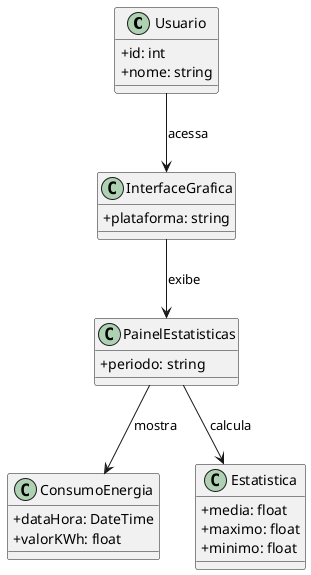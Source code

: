 @startuml
skinparam classAttributeIconSize 0

' Classes principais
class Usuario {
  +id: int
  +nome: string
}

class InterfaceGrafica {
  +plataforma: string
}

class PainelEstatisticas {
  +periodo: string
}

class ConsumoEnergia {
  +dataHora: DateTime
  +valorKWh: float
}

class Estatistica {
  +media: float
  +maximo: float
  +minimo: float
}

' Associações
Usuario --> InterfaceGrafica : acessa
InterfaceGrafica --> PainelEstatisticas : exibe
PainelEstatisticas --> ConsumoEnergia : mostra
PainelEstatisticas --> Estatistica : calcula

@enduml